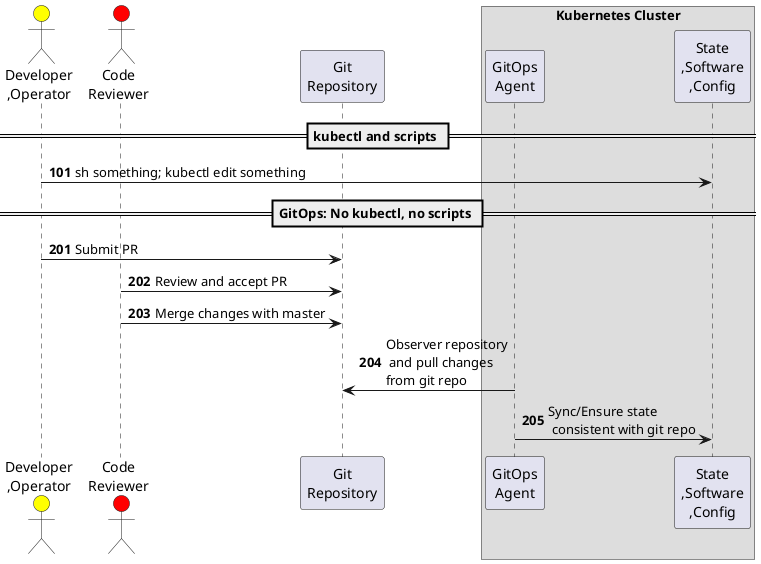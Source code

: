 @startuml d301-gitops
actor "Developer\n,Operator" as dev #Yellow
actor "Code\nReviewer" as rev #red
participant "Git\nRepository" as git

box "Kubernetes Cluster"
    participant "GitOps\nAgent" as agent
    participant "State\n,Software\n,Config" as soft
end box

== kubectl and scripts ==
autonumber 101
dev -> soft: sh something; kubectl edit something
== GitOps: No kubectl, no scripts ==
autonumber 201
dev -> git: Submit PR
rev -> git: Review and accept PR
rev -> git: Merge changes with master
agent -> git: Observer repository\n and pull changes\nfrom git repo
agent -> soft: Sync/Ensure state\n consistent with git repo


@enduml